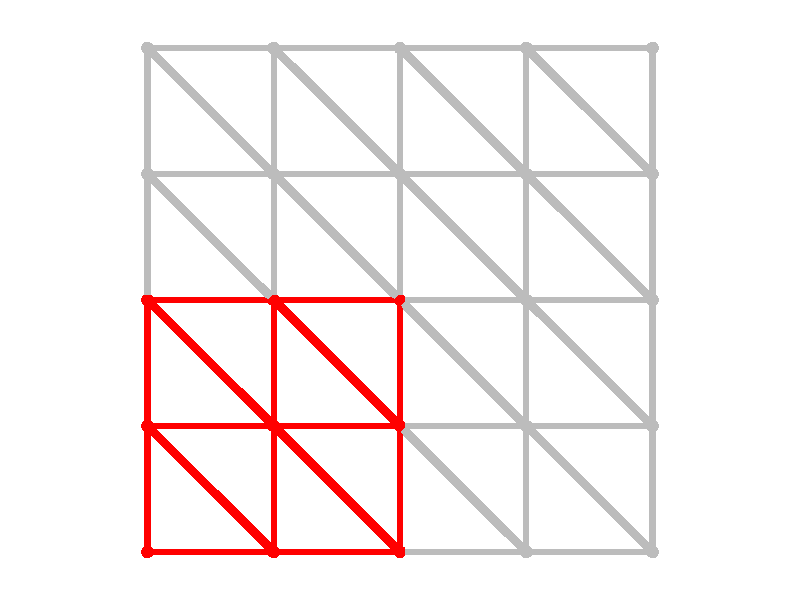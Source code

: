 #include "colors.inc"
background { rgb <1, 1, 1> }
camera {location <0, 0, 10>up <0,1,0> right <-1.33,0,0> angle 18look_at <0, 0, 0> sky <0, 1, 0> }
sphere { <-1, -1, 0>, 0.025 texture {  pigment { rgb <1, 0, 0> } } }
sphere { <-0.5, -1, 0>, 0.025 texture {  pigment { rgb <1, 0, 0> } } }
sphere { <0, -1, 0>, 0.025 texture {  pigment { rgb <1, 0, 0> } } }
sphere { <0.5, -1, 0>, 0.025 texture {  pigment { rgb <0.5, 0.5, 0.5> } } }
sphere { <1, -1, 0>, 0.025 texture {  pigment { rgb <0.5, 0.5, 0.5> } } }
sphere { <-1, -0.5, 0>, 0.025 texture {  pigment { rgb <1, 0, 0> } } }
sphere { <-0.5, -0.5, 0>, 0.025 texture {  pigment { rgb <1, 0, 0> } } }
sphere { <0, -0.5, 0>, 0.025 texture {  pigment { rgb <1, 0, 0> } } }
sphere { <0.5, -0.5, 0>, 0.025 texture {  pigment { rgb <0.5, 0.5, 0.5> } } }
sphere { <1, -0.5, 0>, 0.025 texture {  pigment { rgb <0.5, 0.5, 0.5> } } }
sphere { <-1, 0, 0>, 0.025 texture {  pigment { rgb <1, 0, 0> } } }
sphere { <-0.5, 0, 0>, 0.025 texture {  pigment { rgb <1, 0, 0> } } }
sphere { <0, 0, 0>, 0.025 texture {  pigment { rgb <1, 0, 0> } } }
sphere { <0.5, 0, 0>, 0.025 texture {  pigment { rgb <0.5, 0.5, 0.5> } } }
sphere { <1, 0, 0>, 0.025 texture {  pigment { rgb <0.5, 0.5, 0.5> } } }
sphere { <-1, 0.5, 0>, 0.025 texture {  pigment { rgb <0.5, 0.5, 0.5> } } }
sphere { <-0.5, 0.5, 0>, 0.025 texture {  pigment { rgb <0.5, 0.5, 0.5> } } }
sphere { <0, 0.5, 0>, 0.025 texture {  pigment { rgb <0.5, 0.5, 0.5> } } }
sphere { <0.5, 0.5, 0>, 0.025 texture {  pigment { rgb <0.5, 0.5, 0.5> } } }
sphere { <1, 0.5, 0>, 0.025 texture {  pigment { rgb <0.5, 0.5, 0.5> } } }
sphere { <-1, 1, 0>, 0.025 texture {  pigment { rgb <0.5, 0.5, 0.5> } } }
sphere { <-0.5, 1, 0>, 0.025 texture {  pigment { rgb <0.5, 0.5, 0.5> } } }
sphere { <0, 1, 0>, 0.025 texture {  pigment { rgb <0.5, 0.5, 0.5> } } }
sphere { <0.5, 1, 0>, 0.025 texture {  pigment { rgb <0.5, 0.5, 0.5> } } }
sphere { <1, 1, 0>, 0.025 texture {  pigment { rgb <0.5, 0.5, 0.5> } } }
cylinder { <-1, -1, 0>, <-0.5, -1, 0>, 0.0125 texture {  pigment { rgb <1, 0, 0> } } }
cylinder { <-1, -1, 0>, <-1, -0.5, 0>, 0.0125 texture {  pigment { rgb <1, 0, 0> } } }
cylinder { <-0.5, -1, 0>, <-1, -0.5, 0>, 0.0176777 texture {  pigment { rgb <1, 0, 0> } } }
cylinder { <-0.5, -1, 0>, <-0.5, -0.5, 0>, 0.0125 texture {  pigment { rgb <1, 0, 0> } } }
cylinder { <-1, -0.5, 0>, <-0.5, -0.5, 0>, 0.0125 texture {  pigment { rgb <1, 0, 0> } } }
cylinder { <-0.5, -1, 0>, <0, -1, 0>, 0.0125 texture {  pigment { rgb <1, 0, 0> } } }
cylinder { <0, -1, 0>, <-0.5, -0.5, 0>, 0.0176777 texture {  pigment { rgb <1, 0, 0> } } }
cylinder { <0, -1, 0>, <0, -0.5, 0>, 0.0125 texture {  pigment { rgb <1, 0, 0> } } }
cylinder { <-0.5, -0.5, 0>, <0, -0.5, 0>, 0.0125 texture {  pigment { rgb <1, 0, 0> } } }
cylinder { <0, -1, 0>, <0.5, -1, 0>, 0.0125 texture {  pigment { rgb <0.5, 0.5, 0.5> } } }
cylinder { <0.5, -1, 0>, <0, -0.5, 0>, 0.0176777 texture {  pigment { rgb <0.5, 0.5, 0.5> } } }
cylinder { <0.5, -1, 0>, <0.5, -0.5, 0>, 0.0125 texture {  pigment { rgb <0.5, 0.5, 0.5> } } }
cylinder { <0, -0.5, 0>, <0.5, -0.5, 0>, 0.0125 texture {  pigment { rgb <0.5, 0.5, 0.5> } } }
cylinder { <0.5, -1, 0>, <1, -1, 0>, 0.0125 texture {  pigment { rgb <0.5, 0.5, 0.5> } } }
cylinder { <1, -1, 0>, <0.5, -0.5, 0>, 0.0176777 texture {  pigment { rgb <0.5, 0.5, 0.5> } } }
cylinder { <1, -1, 0>, <1, -0.5, 0>, 0.0125 texture {  pigment { rgb <0.5, 0.5, 0.5> } } }
cylinder { <0.5, -0.5, 0>, <1, -0.5, 0>, 0.0125 texture {  pigment { rgb <0.5, 0.5, 0.5> } } }
cylinder { <-1, -0.5, 0>, <-1, 0, 0>, 0.0125 texture {  pigment { rgb <1, 0, 0> } } }
cylinder { <-0.5, -0.5, 0>, <-1, 0, 0>, 0.0176777 texture {  pigment { rgb <1, 0, 0> } } }
cylinder { <-0.5, -0.5, 0>, <-0.5, 0, 0>, 0.0125 texture {  pigment { rgb <1, 0, 0> } } }
cylinder { <-1, 0, 0>, <-0.5, 0, 0>, 0.0125 texture {  pigment { rgb <1, 0, 0> } } }
cylinder { <0, -0.5, 0>, <-0.5, 0, 0>, 0.0176777 texture {  pigment { rgb <1, 0, 0> } } }
cylinder { <0, -0.5, 0>, <0, 0, 0>, 0.0125 texture {  pigment { rgb <1, 0, 0> } } }
cylinder { <-0.5, 0, 0>, <0, 0, 0>, 0.0125 texture {  pigment { rgb <1, 0, 0> } } }
cylinder { <0.5, -0.5, 0>, <0, 0, 0>, 0.0176777 texture {  pigment { rgb <0.5, 0.5, 0.5> } } }
cylinder { <0.5, -0.5, 0>, <0.5, 0, 0>, 0.0125 texture {  pigment { rgb <0.5, 0.5, 0.5> } } }
cylinder { <0, 0, 0>, <0.5, 0, 0>, 0.0125 texture {  pigment { rgb <0.5, 0.5, 0.5> } } }
cylinder { <1, -0.5, 0>, <0.5, 0, 0>, 0.0176777 texture {  pigment { rgb <0.5, 0.5, 0.5> } } }
cylinder { <1, -0.5, 0>, <1, 0, 0>, 0.0125 texture {  pigment { rgb <0.5, 0.5, 0.5> } } }
cylinder { <0.5, 0, 0>, <1, 0, 0>, 0.0125 texture {  pigment { rgb <0.5, 0.5, 0.5> } } }
cylinder { <-1, 0, 0>, <-1, 0.5, 0>, 0.0125 texture {  pigment { rgb <0.5, 0.5, 0.5> } } }
cylinder { <-0.5, 0, 0>, <-1, 0.5, 0>, 0.0176777 texture {  pigment { rgb <0.5, 0.5, 0.5> } } }
cylinder { <-0.5, 0, 0>, <-0.5, 0.5, 0>, 0.0125 texture {  pigment { rgb <0.5, 0.5, 0.5> } } }
cylinder { <-1, 0.5, 0>, <-0.5, 0.5, 0>, 0.0125 texture {  pigment { rgb <0.5, 0.5, 0.5> } } }
cylinder { <0, 0, 0>, <-0.5, 0.5, 0>, 0.0176777 texture {  pigment { rgb <0.5, 0.5, 0.5> } } }
cylinder { <0, 0, 0>, <0, 0.5, 0>, 0.0125 texture {  pigment { rgb <0.5, 0.5, 0.5> } } }
cylinder { <-0.5, 0.5, 0>, <0, 0.5, 0>, 0.0125 texture {  pigment { rgb <0.5, 0.5, 0.5> } } }
cylinder { <0.5, 0, 0>, <0, 0.5, 0>, 0.0176777 texture {  pigment { rgb <0.5, 0.5, 0.5> } } }
cylinder { <0.5, 0, 0>, <0.5, 0.5, 0>, 0.0125 texture {  pigment { rgb <0.5, 0.5, 0.5> } } }
cylinder { <0, 0.5, 0>, <0.5, 0.5, 0>, 0.0125 texture {  pigment { rgb <0.5, 0.5, 0.5> } } }
cylinder { <1, 0, 0>, <0.5, 0.5, 0>, 0.0176777 texture {  pigment { rgb <0.5, 0.5, 0.5> } } }
cylinder { <1, 0, 0>, <1, 0.5, 0>, 0.0125 texture {  pigment { rgb <0.5, 0.5, 0.5> } } }
cylinder { <0.5, 0.5, 0>, <1, 0.5, 0>, 0.0125 texture {  pigment { rgb <0.5, 0.5, 0.5> } } }
cylinder { <-1, 0.5, 0>, <-1, 1, 0>, 0.0125 texture {  pigment { rgb <0.5, 0.5, 0.5> } } }
cylinder { <-0.5, 0.5, 0>, <-1, 1, 0>, 0.0176777 texture {  pigment { rgb <0.5, 0.5, 0.5> } } }
cylinder { <-0.5, 0.5, 0>, <-0.5, 1, 0>, 0.0125 texture {  pigment { rgb <0.5, 0.5, 0.5> } } }
cylinder { <-1, 1, 0>, <-0.5, 1, 0>, 0.0125 texture {  pigment { rgb <0.5, 0.5, 0.5> } } }
cylinder { <0, 0.5, 0>, <-0.5, 1, 0>, 0.0176777 texture {  pigment { rgb <0.5, 0.5, 0.5> } } }
cylinder { <0, 0.5, 0>, <0, 1, 0>, 0.0125 texture {  pigment { rgb <0.5, 0.5, 0.5> } } }
cylinder { <-0.5, 1, 0>, <0, 1, 0>, 0.0125 texture {  pigment { rgb <0.5, 0.5, 0.5> } } }
cylinder { <0.5, 0.5, 0>, <0, 1, 0>, 0.0176777 texture {  pigment { rgb <0.5, 0.5, 0.5> } } }
cylinder { <0.5, 0.5, 0>, <0.5, 1, 0>, 0.0125 texture {  pigment { rgb <0.5, 0.5, 0.5> } } }
cylinder { <0, 1, 0>, <0.5, 1, 0>, 0.0125 texture {  pigment { rgb <0.5, 0.5, 0.5> } } }
cylinder { <1, 0.5, 0>, <0.5, 1, 0>, 0.0176777 texture {  pigment { rgb <0.5, 0.5, 0.5> } } }
cylinder { <1, 0.5, 0>, <1, 1, 0>, 0.0125 texture {  pigment { rgb <0.5, 0.5, 0.5> } } }
cylinder { <0.5, 1, 0>, <1, 1, 0>, 0.0125 texture {  pigment { rgb <0.5, 0.5, 0.5> } } }
light_source {<10, 10, 10> color White}
light_source {<0, 0, 10> color White}
light_source {<-10, -10, 10> color White}
